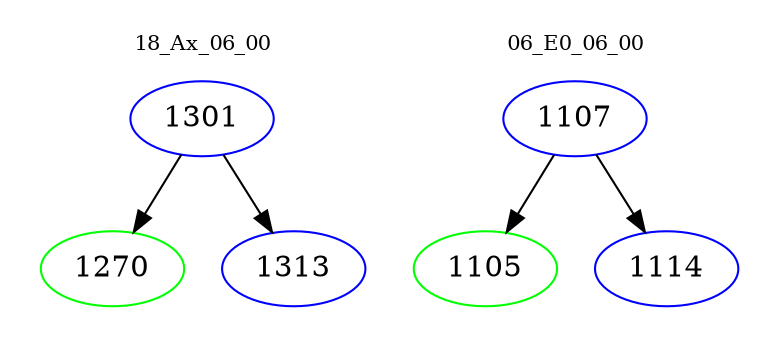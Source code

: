 digraph{
subgraph cluster_0 {
color = white
label = "18_Ax_06_00";
fontsize=10;
T0_1301 [label="1301", color="blue"]
T0_1301 -> T0_1270 [color="black"]
T0_1270 [label="1270", color="green"]
T0_1301 -> T0_1313 [color="black"]
T0_1313 [label="1313", color="blue"]
}
subgraph cluster_1 {
color = white
label = "06_E0_06_00";
fontsize=10;
T1_1107 [label="1107", color="blue"]
T1_1107 -> T1_1105 [color="black"]
T1_1105 [label="1105", color="green"]
T1_1107 -> T1_1114 [color="black"]
T1_1114 [label="1114", color="blue"]
}
}
